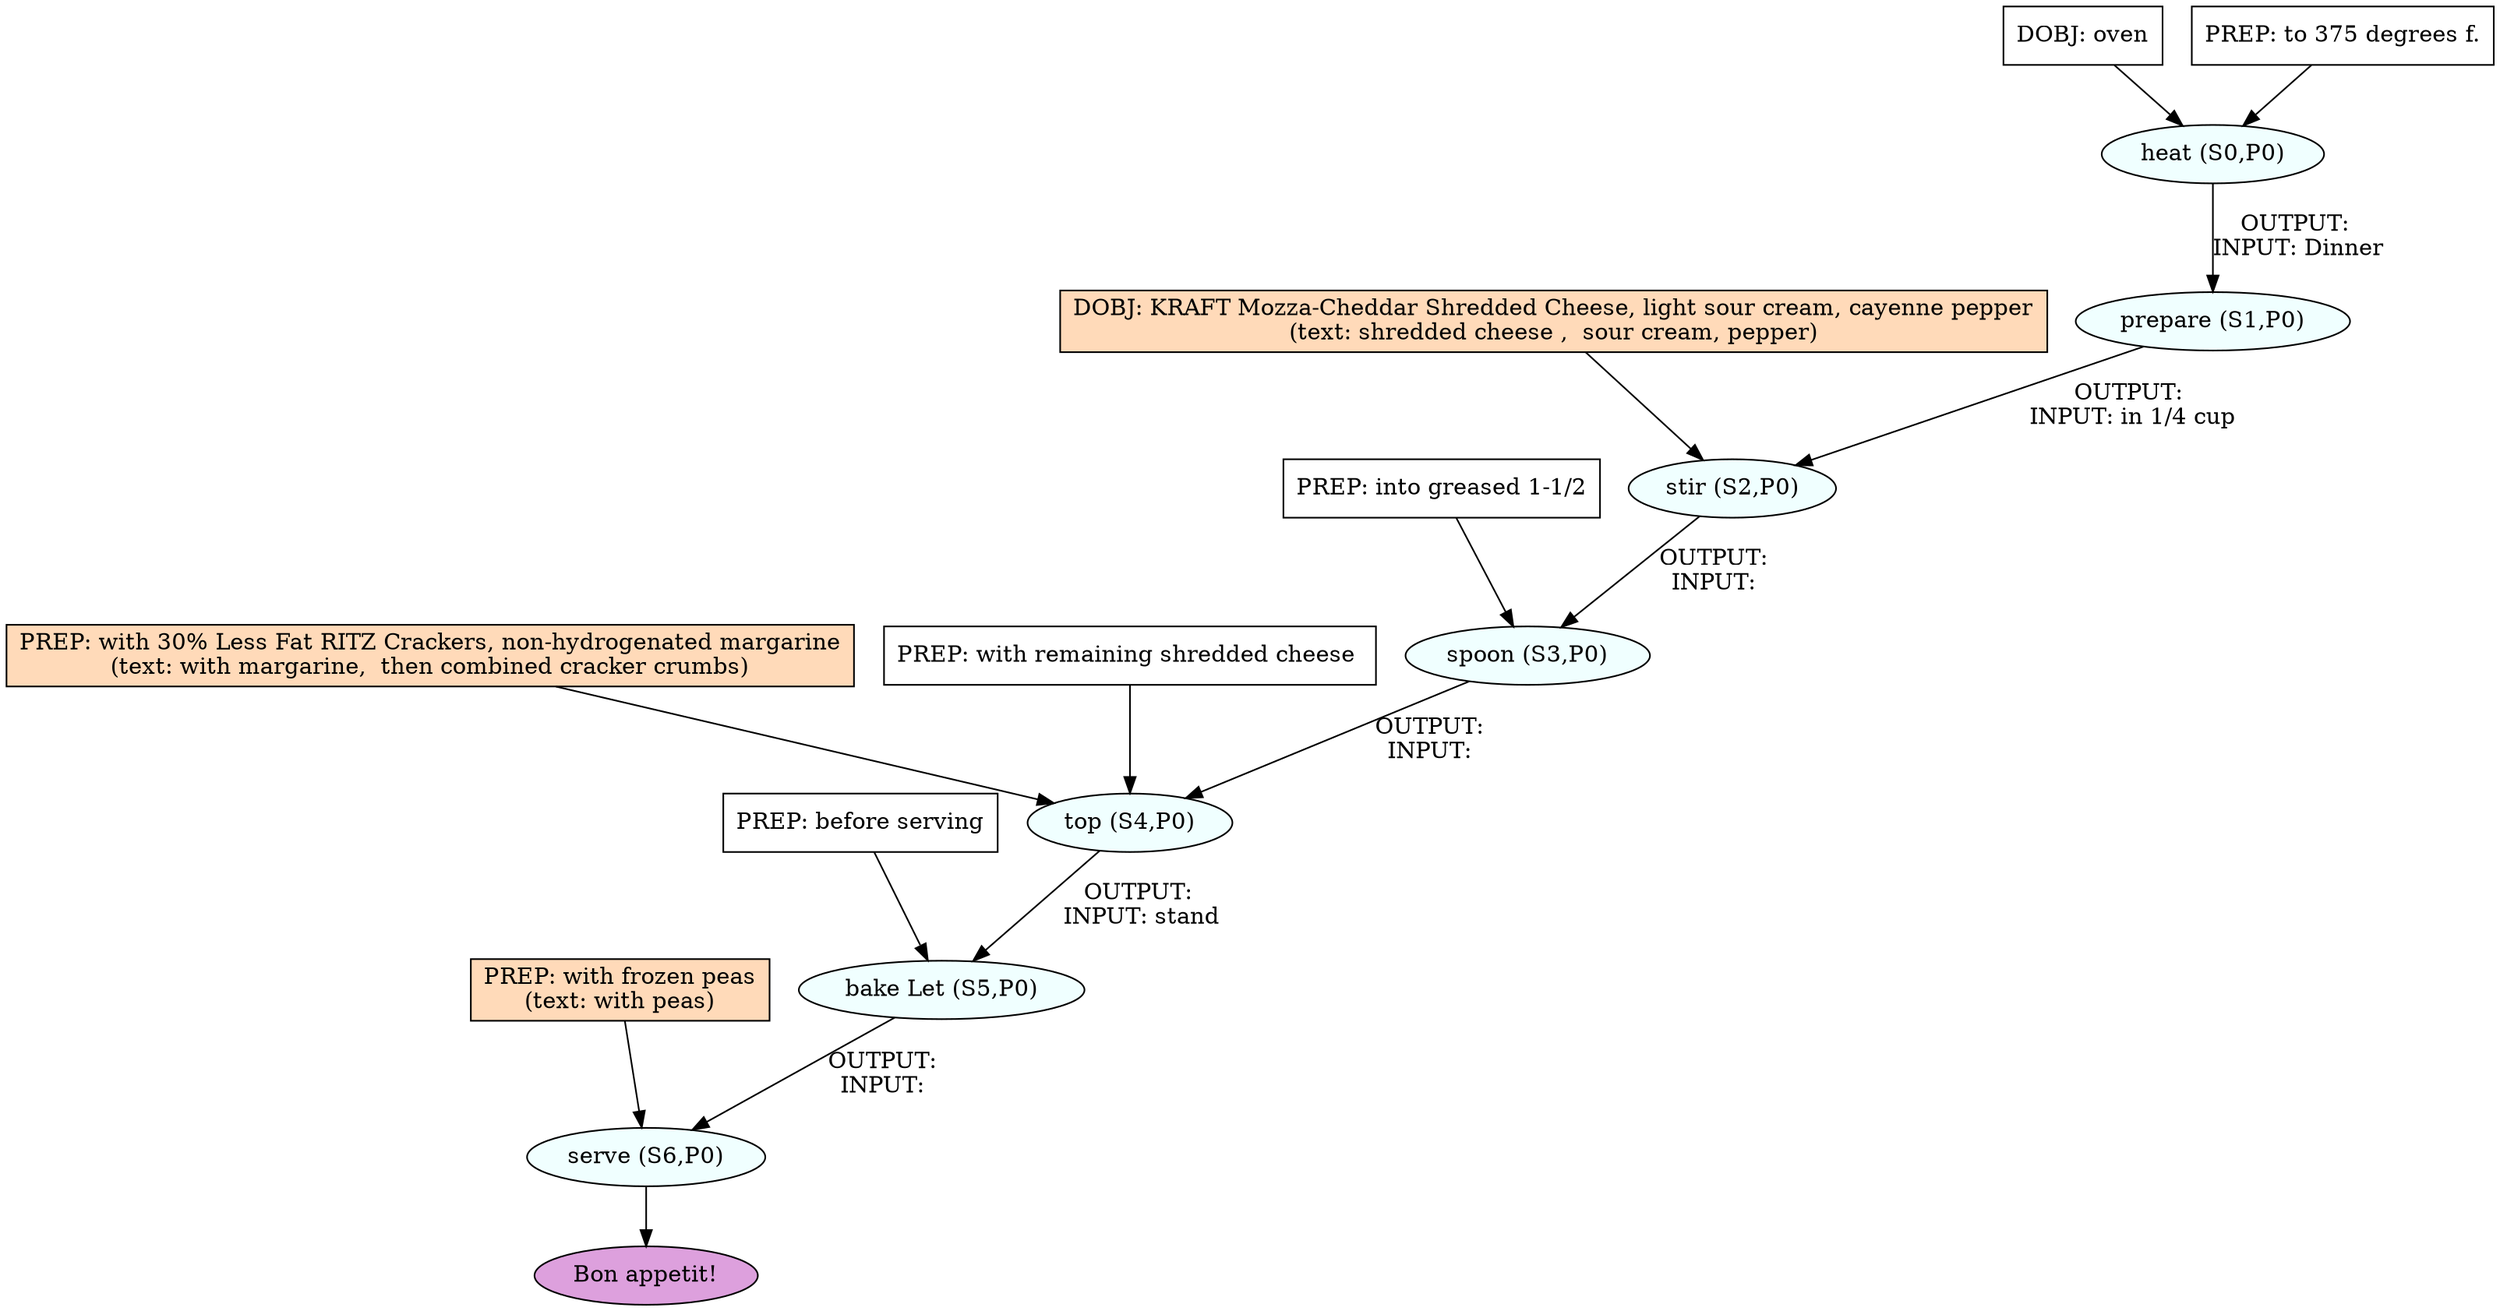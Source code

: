digraph recipe {
E0[label="heat (S0,P0)", shape=oval, style=filled, fillcolor=azure]
E1[label="prepare (S1,P0)", shape=oval, style=filled, fillcolor=azure]
E2[label="stir (S2,P0)", shape=oval, style=filled, fillcolor=azure]
E3[label="spoon (S3,P0)", shape=oval, style=filled, fillcolor=azure]
E4[label="top (S4,P0)", shape=oval, style=filled, fillcolor=azure]
E5[label="bake Let (S5,P0)", shape=oval, style=filled, fillcolor=azure]
E6[label="serve (S6,P0)", shape=oval, style=filled, fillcolor=azure]
D0[label="DOBJ: oven", shape=box, style=filled, fillcolor=white]
D0 -> E0
P0_0[label="PREP: to 375 degrees f.", shape=box, style=filled, fillcolor=white]
P0_0 -> E0
E0 -> E1 [label="OUTPUT: 
INPUT: Dinner"]
D2_ing[label="DOBJ: KRAFT Mozza-Cheddar Shredded Cheese, light sour cream, cayenne pepper
(text: shredded cheese ,  sour cream, pepper)", shape=box, style=filled, fillcolor=peachpuff]
D2_ing -> E2
E1 -> E2 [label="OUTPUT: 
INPUT: in 1/4 cup"]
E2 -> E3 [label="OUTPUT: 
INPUT: "]
P3_0_0[label="PREP: into greased 1-1/2", shape=box, style=filled, fillcolor=white]
P3_0_0 -> E3
E3 -> E4 [label="OUTPUT: 
INPUT: "]
P4_0_ing[label="PREP: with 30% Less Fat RITZ Crackers, non-hydrogenated margarine
(text: with margarine,  then combined cracker crumbs)", shape=box, style=filled, fillcolor=peachpuff]
P4_0_ing -> E4
P4_0_0[label="PREP: with remaining shredded cheese ", shape=box, style=filled, fillcolor=white]
P4_0_0 -> E4
E4 -> E5 [label="OUTPUT: 
INPUT: stand"]
P5_0_0[label="PREP: before serving", shape=box, style=filled, fillcolor=white]
P5_0_0 -> E5
E5 -> E6 [label="OUTPUT: 
INPUT: "]
P6_0_ing[label="PREP: with frozen peas
(text: with peas)", shape=box, style=filled, fillcolor=peachpuff]
P6_0_ing -> E6
EOR[label="Bon appetit!", shape=oval, style=filled, fillcolor=plum]
E6 -> EOR
}
